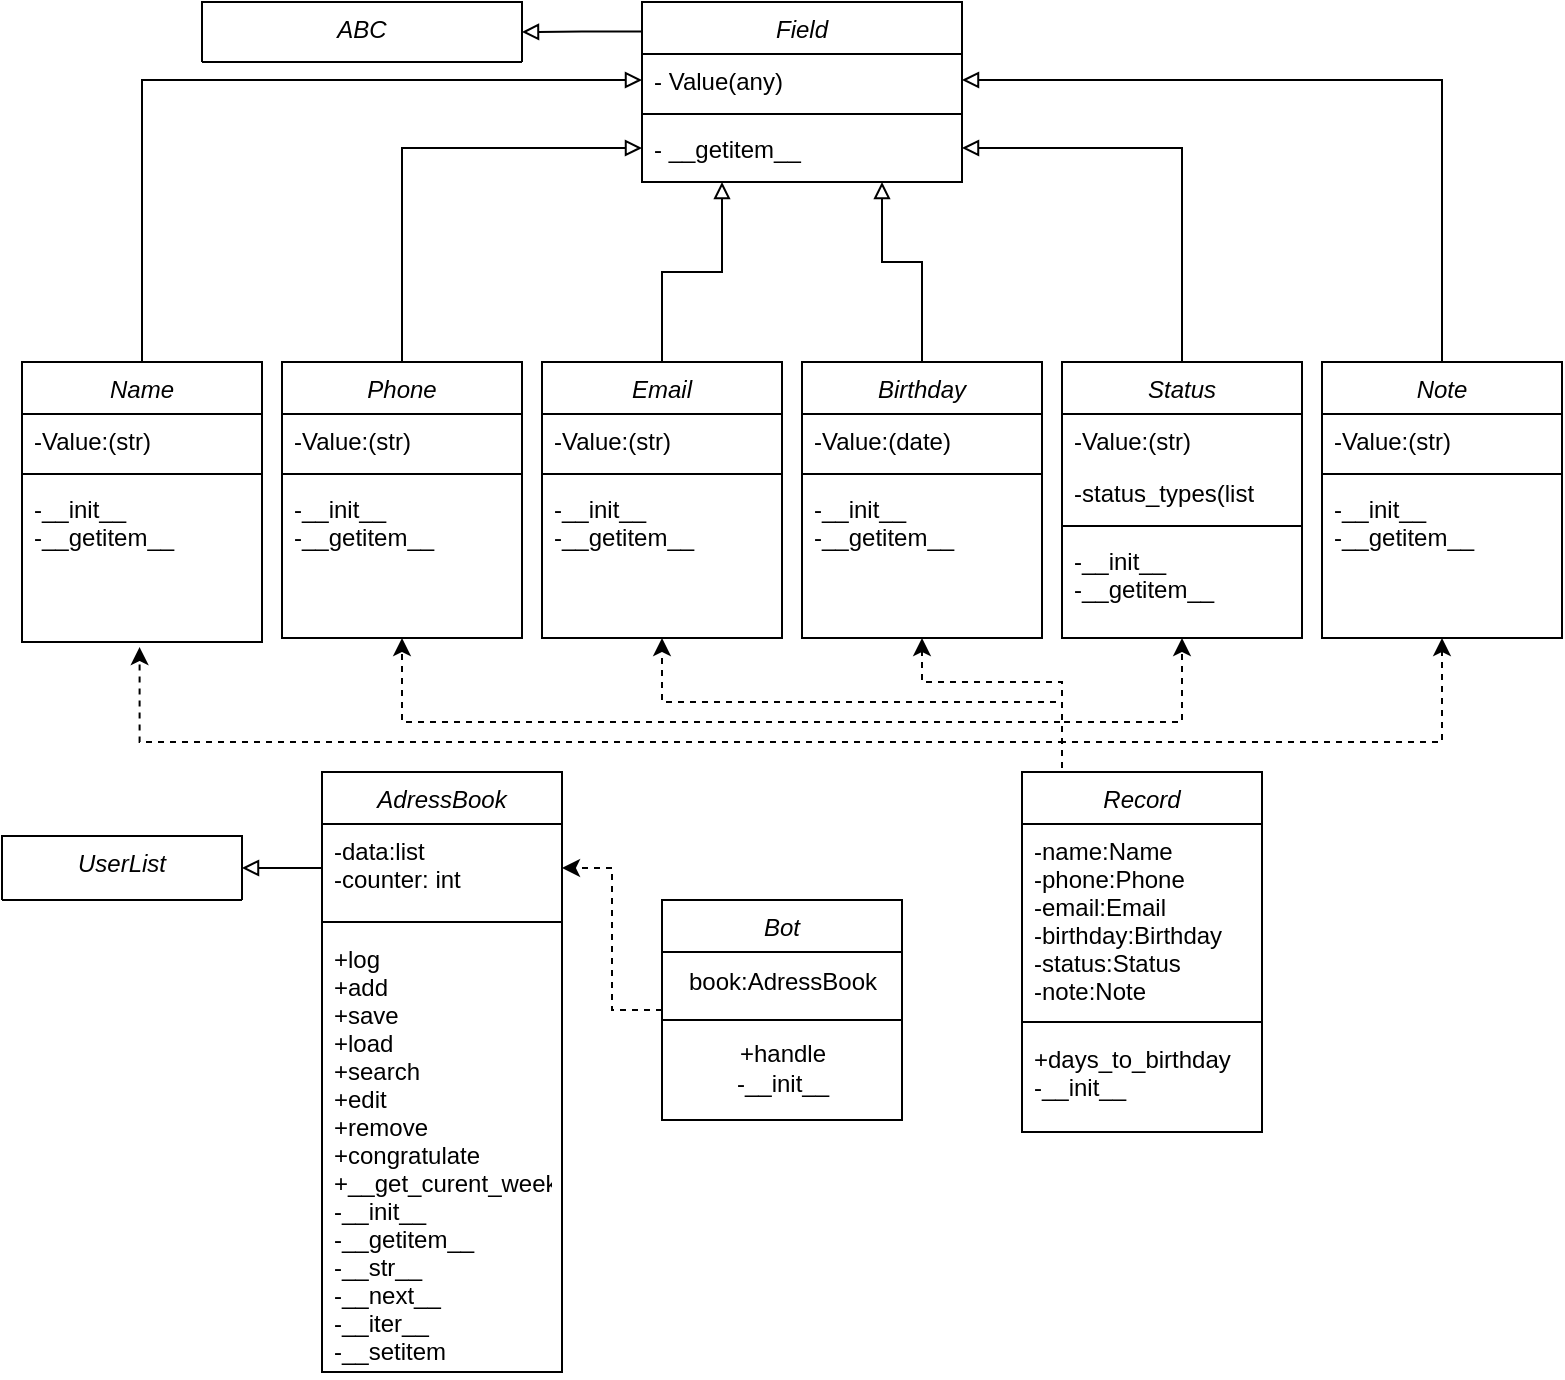 <mxfile version="24.5.4" type="github">
  <diagram id="C5RBs43oDa-KdzZeNtuy" name="Page-1">
    <mxGraphModel dx="1235" dy="665" grid="1" gridSize="10" guides="1" tooltips="1" connect="1" arrows="1" fold="1" page="1" pageScale="1" pageWidth="827" pageHeight="1169" math="0" shadow="0">
      <root>
        <mxCell id="WIyWlLk6GJQsqaUBKTNV-0" />
        <mxCell id="WIyWlLk6GJQsqaUBKTNV-1" parent="WIyWlLk6GJQsqaUBKTNV-0" />
        <mxCell id="SjRsKsdpvYWypGudX9FK-84" style="edgeStyle=orthogonalEdgeStyle;rounded=0;orthogonalLoop=1;jettySize=auto;html=1;endArrow=block;endFill=0;exitX=0.006;exitY=0.164;exitDx=0;exitDy=0;exitPerimeter=0;" edge="1" parent="WIyWlLk6GJQsqaUBKTNV-1" source="zkfFHV4jXpPFQw0GAbJ--0" target="SjRsKsdpvYWypGudX9FK-80">
          <mxGeometry relative="1" as="geometry">
            <mxPoint x="300" y="40" as="targetPoint" />
          </mxGeometry>
        </mxCell>
        <mxCell id="zkfFHV4jXpPFQw0GAbJ--0" value="Field" style="swimlane;fontStyle=2;align=center;verticalAlign=top;childLayout=stackLayout;horizontal=1;startSize=26;horizontalStack=0;resizeParent=1;resizeLast=0;collapsible=1;marginBottom=0;rounded=0;shadow=0;strokeWidth=1;" parent="WIyWlLk6GJQsqaUBKTNV-1" vertex="1">
          <mxGeometry x="350" y="20" width="160" height="90" as="geometry">
            <mxRectangle x="230" y="140" width="160" height="26" as="alternateBounds" />
          </mxGeometry>
        </mxCell>
        <mxCell id="zkfFHV4jXpPFQw0GAbJ--3" value="- Value(any)" style="text;align=left;verticalAlign=top;spacingLeft=4;spacingRight=4;overflow=hidden;rotatable=0;points=[[0,0.5],[1,0.5]];portConstraint=eastwest;rounded=0;shadow=0;html=0;" parent="zkfFHV4jXpPFQw0GAbJ--0" vertex="1">
          <mxGeometry y="26" width="160" height="26" as="geometry" />
        </mxCell>
        <mxCell id="zkfFHV4jXpPFQw0GAbJ--4" value="" style="line;html=1;strokeWidth=1;align=left;verticalAlign=middle;spacingTop=-1;spacingLeft=3;spacingRight=3;rotatable=0;labelPosition=right;points=[];portConstraint=eastwest;" parent="zkfFHV4jXpPFQw0GAbJ--0" vertex="1">
          <mxGeometry y="52" width="160" height="8" as="geometry" />
        </mxCell>
        <mxCell id="zkfFHV4jXpPFQw0GAbJ--5" value="- __getitem__" style="text;align=left;verticalAlign=top;spacingLeft=4;spacingRight=4;overflow=hidden;rotatable=0;points=[[0,0.5],[1,0.5]];portConstraint=eastwest;" parent="zkfFHV4jXpPFQw0GAbJ--0" vertex="1">
          <mxGeometry y="60" width="160" height="26" as="geometry" />
        </mxCell>
        <mxCell id="SjRsKsdpvYWypGudX9FK-38" style="edgeStyle=orthogonalEdgeStyle;rounded=0;orthogonalLoop=1;jettySize=auto;html=1;entryX=0;entryY=0.5;entryDx=0;entryDy=0;endArrow=block;endFill=0;" edge="1" parent="WIyWlLk6GJQsqaUBKTNV-1" source="SjRsKsdpvYWypGudX9FK-2" target="zkfFHV4jXpPFQw0GAbJ--3">
          <mxGeometry relative="1" as="geometry" />
        </mxCell>
        <mxCell id="SjRsKsdpvYWypGudX9FK-2" value="Name" style="swimlane;fontStyle=2;align=center;verticalAlign=top;childLayout=stackLayout;horizontal=1;startSize=26;horizontalStack=0;resizeParent=1;resizeLast=0;collapsible=1;marginBottom=0;rounded=0;shadow=0;strokeWidth=1;" vertex="1" parent="WIyWlLk6GJQsqaUBKTNV-1">
          <mxGeometry x="40" y="200" width="120" height="140" as="geometry">
            <mxRectangle x="230" y="140" width="160" height="26" as="alternateBounds" />
          </mxGeometry>
        </mxCell>
        <mxCell id="SjRsKsdpvYWypGudX9FK-3" value="-Value:(str)" style="text;align=left;verticalAlign=top;spacingLeft=4;spacingRight=4;overflow=hidden;rotatable=0;points=[[0,0.5],[1,0.5]];portConstraint=eastwest;" vertex="1" parent="SjRsKsdpvYWypGudX9FK-2">
          <mxGeometry y="26" width="120" height="26" as="geometry" />
        </mxCell>
        <mxCell id="SjRsKsdpvYWypGudX9FK-6" value="" style="line;html=1;strokeWidth=1;align=left;verticalAlign=middle;spacingTop=-1;spacingLeft=3;spacingRight=3;rotatable=0;labelPosition=right;points=[];portConstraint=eastwest;" vertex="1" parent="SjRsKsdpvYWypGudX9FK-2">
          <mxGeometry y="52" width="120" height="8" as="geometry" />
        </mxCell>
        <mxCell id="SjRsKsdpvYWypGudX9FK-7" value="-__init__&#xa;-__getitem__" style="text;align=left;verticalAlign=top;spacingLeft=4;spacingRight=4;overflow=hidden;rotatable=0;points=[[0,0.5],[1,0.5]];portConstraint=eastwest;" vertex="1" parent="SjRsKsdpvYWypGudX9FK-2">
          <mxGeometry y="60" width="120" height="80" as="geometry" />
        </mxCell>
        <mxCell id="SjRsKsdpvYWypGudX9FK-37" style="edgeStyle=orthogonalEdgeStyle;rounded=0;orthogonalLoop=1;jettySize=auto;html=1;exitX=0.5;exitY=0;exitDx=0;exitDy=0;entryX=0;entryY=0.5;entryDx=0;entryDy=0;endArrow=block;endFill=0;" edge="1" parent="WIyWlLk6GJQsqaUBKTNV-1" source="SjRsKsdpvYWypGudX9FK-8" target="zkfFHV4jXpPFQw0GAbJ--5">
          <mxGeometry relative="1" as="geometry" />
        </mxCell>
        <mxCell id="SjRsKsdpvYWypGudX9FK-8" value="Phone" style="swimlane;fontStyle=2;align=center;verticalAlign=top;childLayout=stackLayout;horizontal=1;startSize=26;horizontalStack=0;resizeParent=1;resizeLast=0;collapsible=1;marginBottom=0;rounded=0;shadow=0;strokeWidth=1;" vertex="1" parent="WIyWlLk6GJQsqaUBKTNV-1">
          <mxGeometry x="170" y="200" width="120" height="138" as="geometry">
            <mxRectangle x="230" y="140" width="160" height="26" as="alternateBounds" />
          </mxGeometry>
        </mxCell>
        <mxCell id="SjRsKsdpvYWypGudX9FK-10" value="-Value:(str)" style="text;align=left;verticalAlign=top;spacingLeft=4;spacingRight=4;overflow=hidden;rotatable=0;points=[[0,0.5],[1,0.5]];portConstraint=eastwest;rounded=0;shadow=0;html=0;" vertex="1" parent="SjRsKsdpvYWypGudX9FK-8">
          <mxGeometry y="26" width="120" height="26" as="geometry" />
        </mxCell>
        <mxCell id="SjRsKsdpvYWypGudX9FK-12" value="" style="line;html=1;strokeWidth=1;align=left;verticalAlign=middle;spacingTop=-1;spacingLeft=3;spacingRight=3;rotatable=0;labelPosition=right;points=[];portConstraint=eastwest;" vertex="1" parent="SjRsKsdpvYWypGudX9FK-8">
          <mxGeometry y="52" width="120" height="8" as="geometry" />
        </mxCell>
        <mxCell id="SjRsKsdpvYWypGudX9FK-51" value="-__init__&#xa;-__getitem__" style="text;align=left;verticalAlign=top;spacingLeft=4;spacingRight=4;overflow=hidden;rotatable=0;points=[[0,0.5],[1,0.5]];portConstraint=eastwest;" vertex="1" parent="SjRsKsdpvYWypGudX9FK-8">
          <mxGeometry y="60" width="120" height="50" as="geometry" />
        </mxCell>
        <mxCell id="SjRsKsdpvYWypGudX9FK-14" value="Email" style="swimlane;fontStyle=2;align=center;verticalAlign=top;childLayout=stackLayout;horizontal=1;startSize=26;horizontalStack=0;resizeParent=1;resizeLast=0;collapsible=1;marginBottom=0;rounded=0;shadow=0;strokeWidth=1;" vertex="1" parent="WIyWlLk6GJQsqaUBKTNV-1">
          <mxGeometry x="300" y="200" width="120" height="138" as="geometry">
            <mxRectangle x="230" y="140" width="160" height="26" as="alternateBounds" />
          </mxGeometry>
        </mxCell>
        <mxCell id="SjRsKsdpvYWypGudX9FK-16" value="-Value:(str)" style="text;align=left;verticalAlign=top;spacingLeft=4;spacingRight=4;overflow=hidden;rotatable=0;points=[[0,0.5],[1,0.5]];portConstraint=eastwest;rounded=0;shadow=0;html=0;" vertex="1" parent="SjRsKsdpvYWypGudX9FK-14">
          <mxGeometry y="26" width="120" height="26" as="geometry" />
        </mxCell>
        <mxCell id="SjRsKsdpvYWypGudX9FK-18" value="" style="line;html=1;strokeWidth=1;align=left;verticalAlign=middle;spacingTop=-1;spacingLeft=3;spacingRight=3;rotatable=0;labelPosition=right;points=[];portConstraint=eastwest;" vertex="1" parent="SjRsKsdpvYWypGudX9FK-14">
          <mxGeometry y="52" width="120" height="8" as="geometry" />
        </mxCell>
        <mxCell id="SjRsKsdpvYWypGudX9FK-52" value="-__init__&#xa;-__getitem__" style="text;align=left;verticalAlign=top;spacingLeft=4;spacingRight=4;overflow=hidden;rotatable=0;points=[[0,0.5],[1,0.5]];portConstraint=eastwest;" vertex="1" parent="SjRsKsdpvYWypGudX9FK-14">
          <mxGeometry y="60" width="120" height="50" as="geometry" />
        </mxCell>
        <mxCell id="SjRsKsdpvYWypGudX9FK-20" value="Birthday" style="swimlane;fontStyle=2;align=center;verticalAlign=top;childLayout=stackLayout;horizontal=1;startSize=26;horizontalStack=0;resizeParent=1;resizeLast=0;collapsible=1;marginBottom=0;rounded=0;shadow=0;strokeWidth=1;" vertex="1" parent="WIyWlLk6GJQsqaUBKTNV-1">
          <mxGeometry x="430" y="200" width="120" height="138" as="geometry">
            <mxRectangle x="230" y="140" width="160" height="26" as="alternateBounds" />
          </mxGeometry>
        </mxCell>
        <mxCell id="SjRsKsdpvYWypGudX9FK-21" value="-Value:(date)" style="text;align=left;verticalAlign=top;spacingLeft=4;spacingRight=4;overflow=hidden;rotatable=0;points=[[0,0.5],[1,0.5]];portConstraint=eastwest;" vertex="1" parent="SjRsKsdpvYWypGudX9FK-20">
          <mxGeometry y="26" width="120" height="26" as="geometry" />
        </mxCell>
        <mxCell id="SjRsKsdpvYWypGudX9FK-24" value="" style="line;html=1;strokeWidth=1;align=left;verticalAlign=middle;spacingTop=-1;spacingLeft=3;spacingRight=3;rotatable=0;labelPosition=right;points=[];portConstraint=eastwest;" vertex="1" parent="SjRsKsdpvYWypGudX9FK-20">
          <mxGeometry y="52" width="120" height="8" as="geometry" />
        </mxCell>
        <mxCell id="SjRsKsdpvYWypGudX9FK-53" value="-__init__&#xa;-__getitem__" style="text;align=left;verticalAlign=top;spacingLeft=4;spacingRight=4;overflow=hidden;rotatable=0;points=[[0,0.5],[1,0.5]];portConstraint=eastwest;" vertex="1" parent="SjRsKsdpvYWypGudX9FK-20">
          <mxGeometry y="60" width="120" height="50" as="geometry" />
        </mxCell>
        <mxCell id="SjRsKsdpvYWypGudX9FK-33" style="edgeStyle=orthogonalEdgeStyle;rounded=0;orthogonalLoop=1;jettySize=auto;html=1;exitX=0.5;exitY=0;exitDx=0;exitDy=0;endArrow=block;endFill=0;entryX=1;entryY=0.5;entryDx=0;entryDy=0;" edge="1" parent="WIyWlLk6GJQsqaUBKTNV-1" source="SjRsKsdpvYWypGudX9FK-26" target="zkfFHV4jXpPFQw0GAbJ--5">
          <mxGeometry relative="1" as="geometry">
            <mxPoint x="750" y="110" as="targetPoint" />
          </mxGeometry>
        </mxCell>
        <mxCell id="SjRsKsdpvYWypGudX9FK-26" value="Status" style="swimlane;fontStyle=2;align=center;verticalAlign=top;childLayout=stackLayout;horizontal=1;startSize=26;horizontalStack=0;resizeParent=1;resizeLast=0;collapsible=1;marginBottom=0;rounded=0;shadow=0;strokeWidth=1;" vertex="1" parent="WIyWlLk6GJQsqaUBKTNV-1">
          <mxGeometry x="560" y="200" width="120" height="138" as="geometry">
            <mxRectangle x="230" y="140" width="160" height="26" as="alternateBounds" />
          </mxGeometry>
        </mxCell>
        <mxCell id="SjRsKsdpvYWypGudX9FK-27" value="-Value:(str)" style="text;align=left;verticalAlign=top;spacingLeft=4;spacingRight=4;overflow=hidden;rotatable=0;points=[[0,0.5],[1,0.5]];portConstraint=eastwest;" vertex="1" parent="SjRsKsdpvYWypGudX9FK-26">
          <mxGeometry y="26" width="120" height="26" as="geometry" />
        </mxCell>
        <mxCell id="SjRsKsdpvYWypGudX9FK-28" value="-status_types(list" style="text;align=left;verticalAlign=top;spacingLeft=4;spacingRight=4;overflow=hidden;rotatable=0;points=[[0,0.5],[1,0.5]];portConstraint=eastwest;rounded=0;shadow=0;html=0;" vertex="1" parent="SjRsKsdpvYWypGudX9FK-26">
          <mxGeometry y="52" width="120" height="26" as="geometry" />
        </mxCell>
        <mxCell id="SjRsKsdpvYWypGudX9FK-30" value="" style="line;html=1;strokeWidth=1;align=left;verticalAlign=middle;spacingTop=-1;spacingLeft=3;spacingRight=3;rotatable=0;labelPosition=right;points=[];portConstraint=eastwest;" vertex="1" parent="SjRsKsdpvYWypGudX9FK-26">
          <mxGeometry y="78" width="120" height="8" as="geometry" />
        </mxCell>
        <mxCell id="SjRsKsdpvYWypGudX9FK-54" value="-__init__&#xa;-__getitem__" style="text;align=left;verticalAlign=top;spacingLeft=4;spacingRight=4;overflow=hidden;rotatable=0;points=[[0,0.5],[1,0.5]];portConstraint=eastwest;" vertex="1" parent="SjRsKsdpvYWypGudX9FK-26">
          <mxGeometry y="86" width="120" height="50" as="geometry" />
        </mxCell>
        <mxCell id="SjRsKsdpvYWypGudX9FK-48" style="edgeStyle=orthogonalEdgeStyle;rounded=0;orthogonalLoop=1;jettySize=auto;html=1;endArrow=block;endFill=0;entryX=1;entryY=0.5;entryDx=0;entryDy=0;" edge="1" parent="WIyWlLk6GJQsqaUBKTNV-1" source="SjRsKsdpvYWypGudX9FK-39" target="zkfFHV4jXpPFQw0GAbJ--3">
          <mxGeometry relative="1" as="geometry" />
        </mxCell>
        <mxCell id="SjRsKsdpvYWypGudX9FK-39" value="Note" style="swimlane;fontStyle=2;align=center;verticalAlign=top;childLayout=stackLayout;horizontal=1;startSize=26;horizontalStack=0;resizeParent=1;resizeLast=0;collapsible=1;marginBottom=0;rounded=0;shadow=0;strokeWidth=1;" vertex="1" parent="WIyWlLk6GJQsqaUBKTNV-1">
          <mxGeometry x="690" y="200" width="120" height="138" as="geometry">
            <mxRectangle x="230" y="140" width="160" height="26" as="alternateBounds" />
          </mxGeometry>
        </mxCell>
        <mxCell id="SjRsKsdpvYWypGudX9FK-40" value="-Value:(str)" style="text;align=left;verticalAlign=top;spacingLeft=4;spacingRight=4;overflow=hidden;rotatable=0;points=[[0,0.5],[1,0.5]];portConstraint=eastwest;" vertex="1" parent="SjRsKsdpvYWypGudX9FK-39">
          <mxGeometry y="26" width="120" height="26" as="geometry" />
        </mxCell>
        <mxCell id="SjRsKsdpvYWypGudX9FK-43" value="" style="line;html=1;strokeWidth=1;align=left;verticalAlign=middle;spacingTop=-1;spacingLeft=3;spacingRight=3;rotatable=0;labelPosition=right;points=[];portConstraint=eastwest;" vertex="1" parent="SjRsKsdpvYWypGudX9FK-39">
          <mxGeometry y="52" width="120" height="8" as="geometry" />
        </mxCell>
        <mxCell id="SjRsKsdpvYWypGudX9FK-55" value="-__init__&#xa;-__getitem__" style="text;align=left;verticalAlign=top;spacingLeft=4;spacingRight=4;overflow=hidden;rotatable=0;points=[[0,0.5],[1,0.5]];portConstraint=eastwest;" vertex="1" parent="SjRsKsdpvYWypGudX9FK-39">
          <mxGeometry y="60" width="120" height="50" as="geometry" />
        </mxCell>
        <mxCell id="SjRsKsdpvYWypGudX9FK-46" style="edgeStyle=orthogonalEdgeStyle;rounded=0;orthogonalLoop=1;jettySize=auto;html=1;entryX=0.75;entryY=1;entryDx=0;entryDy=0;endArrow=block;endFill=0;" edge="1" parent="WIyWlLk6GJQsqaUBKTNV-1" source="SjRsKsdpvYWypGudX9FK-20" target="zkfFHV4jXpPFQw0GAbJ--0">
          <mxGeometry relative="1" as="geometry">
            <Array as="points">
              <mxPoint x="490" y="150" />
              <mxPoint x="470" y="150" />
            </Array>
          </mxGeometry>
        </mxCell>
        <mxCell id="SjRsKsdpvYWypGudX9FK-47" style="edgeStyle=orthogonalEdgeStyle;rounded=0;orthogonalLoop=1;jettySize=auto;html=1;endArrow=block;endFill=0;entryX=0.25;entryY=1;entryDx=0;entryDy=0;" edge="1" parent="WIyWlLk6GJQsqaUBKTNV-1" source="SjRsKsdpvYWypGudX9FK-14" target="zkfFHV4jXpPFQw0GAbJ--0">
          <mxGeometry relative="1" as="geometry">
            <mxPoint x="410" y="150" as="targetPoint" />
          </mxGeometry>
        </mxCell>
        <mxCell id="SjRsKsdpvYWypGudX9FK-56" value="AdressBook" style="swimlane;fontStyle=2;align=center;verticalAlign=top;childLayout=stackLayout;horizontal=1;startSize=26;horizontalStack=0;resizeParent=1;resizeLast=0;collapsible=1;marginBottom=0;rounded=0;shadow=0;strokeWidth=1;" vertex="1" parent="WIyWlLk6GJQsqaUBKTNV-1">
          <mxGeometry x="190" y="405" width="120" height="300" as="geometry">
            <mxRectangle x="230" y="140" width="160" height="26" as="alternateBounds" />
          </mxGeometry>
        </mxCell>
        <mxCell id="SjRsKsdpvYWypGudX9FK-57" value="-data:list&#xa;-counter: int" style="text;align=left;verticalAlign=top;spacingLeft=4;spacingRight=4;overflow=hidden;rotatable=0;points=[[0,0.5],[1,0.5]];portConstraint=eastwest;rounded=0;shadow=0;html=0;" vertex="1" parent="SjRsKsdpvYWypGudX9FK-56">
          <mxGeometry y="26" width="120" height="44" as="geometry" />
        </mxCell>
        <mxCell id="SjRsKsdpvYWypGudX9FK-58" value="" style="line;html=1;strokeWidth=1;align=left;verticalAlign=middle;spacingTop=-1;spacingLeft=3;spacingRight=3;rotatable=0;labelPosition=right;points=[];portConstraint=eastwest;" vertex="1" parent="SjRsKsdpvYWypGudX9FK-56">
          <mxGeometry y="70" width="120" height="10" as="geometry" />
        </mxCell>
        <mxCell id="SjRsKsdpvYWypGudX9FK-59" value="+log&#xa;+add&#xa;+save&#xa;+load&#xa;+search&#xa;+edit&#xa;+remove&#xa;+congratulate&#xa;+__get_curent_week&#xa;-__init__&#xa;-__getitem__&#xa;-__str__&#xa;-__next__&#xa;-__iter__&#xa;-__setitem&#xa;" style="text;align=left;verticalAlign=top;spacingLeft=4;spacingRight=4;overflow=hidden;rotatable=0;points=[[0,0.5],[1,0.5]];portConstraint=eastwest;" vertex="1" parent="SjRsKsdpvYWypGudX9FK-56">
          <mxGeometry y="80" width="120" height="220" as="geometry" />
        </mxCell>
        <mxCell id="SjRsKsdpvYWypGudX9FK-60" value="UserList" style="swimlane;fontStyle=2;align=center;verticalAlign=top;childLayout=stackLayout;horizontal=1;startSize=50;horizontalStack=0;resizeParent=1;resizeLast=0;collapsible=1;marginBottom=0;rounded=0;shadow=0;strokeWidth=1;" vertex="1" parent="WIyWlLk6GJQsqaUBKTNV-1">
          <mxGeometry x="30" y="437" width="120" height="32" as="geometry">
            <mxRectangle x="230" y="140" width="160" height="26" as="alternateBounds" />
          </mxGeometry>
        </mxCell>
        <mxCell id="SjRsKsdpvYWypGudX9FK-66" style="edgeStyle=orthogonalEdgeStyle;rounded=0;orthogonalLoop=1;jettySize=auto;html=1;exitX=0;exitY=0.5;exitDx=0;exitDy=0;entryX=1;entryY=0.5;entryDx=0;entryDy=0;endArrow=block;endFill=0;" edge="1" parent="WIyWlLk6GJQsqaUBKTNV-1" source="SjRsKsdpvYWypGudX9FK-57" target="SjRsKsdpvYWypGudX9FK-60">
          <mxGeometry relative="1" as="geometry" />
        </mxCell>
        <mxCell id="SjRsKsdpvYWypGudX9FK-73" style="edgeStyle=orthogonalEdgeStyle;rounded=0;orthogonalLoop=1;jettySize=auto;html=1;exitX=0.5;exitY=0;exitDx=0;exitDy=0;entryX=0.5;entryY=1;entryDx=0;entryDy=0;dashed=1;" edge="1" parent="WIyWlLk6GJQsqaUBKTNV-1" source="SjRsKsdpvYWypGudX9FK-68" target="SjRsKsdpvYWypGudX9FK-8">
          <mxGeometry relative="1" as="geometry">
            <Array as="points">
              <mxPoint x="560" y="380" />
              <mxPoint x="230" y="380" />
            </Array>
          </mxGeometry>
        </mxCell>
        <mxCell id="SjRsKsdpvYWypGudX9FK-74" style="edgeStyle=orthogonalEdgeStyle;rounded=0;orthogonalLoop=1;jettySize=auto;html=1;exitX=0.5;exitY=0;exitDx=0;exitDy=0;entryX=0.5;entryY=1;entryDx=0;entryDy=0;dashed=1;" edge="1" parent="WIyWlLk6GJQsqaUBKTNV-1" source="SjRsKsdpvYWypGudX9FK-68" target="SjRsKsdpvYWypGudX9FK-14">
          <mxGeometry relative="1" as="geometry">
            <mxPoint x="560" y="350" as="targetPoint" />
            <Array as="points">
              <mxPoint x="560" y="370" />
              <mxPoint x="360" y="370" />
            </Array>
          </mxGeometry>
        </mxCell>
        <mxCell id="SjRsKsdpvYWypGudX9FK-75" style="edgeStyle=orthogonalEdgeStyle;rounded=0;orthogonalLoop=1;jettySize=auto;html=1;exitX=0.5;exitY=0;exitDx=0;exitDy=0;entryX=0.5;entryY=1;entryDx=0;entryDy=0;dashed=1;" edge="1" parent="WIyWlLk6GJQsqaUBKTNV-1" source="SjRsKsdpvYWypGudX9FK-68" target="SjRsKsdpvYWypGudX9FK-20">
          <mxGeometry relative="1" as="geometry">
            <Array as="points">
              <mxPoint x="560" y="360" />
              <mxPoint x="490" y="360" />
            </Array>
          </mxGeometry>
        </mxCell>
        <mxCell id="SjRsKsdpvYWypGudX9FK-77" style="edgeStyle=orthogonalEdgeStyle;rounded=0;orthogonalLoop=1;jettySize=auto;html=1;exitX=0.5;exitY=0;exitDx=0;exitDy=0;entryX=0.5;entryY=1;entryDx=0;entryDy=0;dashed=1;" edge="1" parent="WIyWlLk6GJQsqaUBKTNV-1" source="SjRsKsdpvYWypGudX9FK-68" target="SjRsKsdpvYWypGudX9FK-26">
          <mxGeometry relative="1" as="geometry">
            <Array as="points">
              <mxPoint x="560" y="380" />
              <mxPoint x="620" y="380" />
            </Array>
          </mxGeometry>
        </mxCell>
        <mxCell id="SjRsKsdpvYWypGudX9FK-78" style="edgeStyle=orthogonalEdgeStyle;rounded=0;orthogonalLoop=1;jettySize=auto;html=1;exitX=0.5;exitY=0;exitDx=0;exitDy=0;entryX=0.5;entryY=1;entryDx=0;entryDy=0;dashed=1;" edge="1" parent="WIyWlLk6GJQsqaUBKTNV-1" source="SjRsKsdpvYWypGudX9FK-68" target="SjRsKsdpvYWypGudX9FK-39">
          <mxGeometry relative="1" as="geometry">
            <Array as="points">
              <mxPoint x="560" y="390" />
              <mxPoint x="750" y="390" />
            </Array>
          </mxGeometry>
        </mxCell>
        <mxCell id="SjRsKsdpvYWypGudX9FK-68" value="Record" style="swimlane;fontStyle=2;align=center;verticalAlign=top;childLayout=stackLayout;horizontal=1;startSize=26;horizontalStack=0;resizeParent=1;resizeLast=0;collapsible=1;marginBottom=0;rounded=0;shadow=0;strokeWidth=1;" vertex="1" parent="WIyWlLk6GJQsqaUBKTNV-1">
          <mxGeometry x="540" y="405" width="120" height="180" as="geometry">
            <mxRectangle x="230" y="140" width="160" height="26" as="alternateBounds" />
          </mxGeometry>
        </mxCell>
        <mxCell id="SjRsKsdpvYWypGudX9FK-69" value="-name:Name&#xa;-phone:Phone&#xa;-email:Email&#xa;-birthday:Birthday&#xa;-status:Status&#xa;-note:Note" style="text;align=left;verticalAlign=top;spacingLeft=4;spacingRight=4;overflow=hidden;rotatable=0;points=[[0,0.5],[1,0.5]];portConstraint=eastwest;" vertex="1" parent="SjRsKsdpvYWypGudX9FK-68">
          <mxGeometry y="26" width="120" height="94" as="geometry" />
        </mxCell>
        <mxCell id="SjRsKsdpvYWypGudX9FK-70" value="" style="line;html=1;strokeWidth=1;align=left;verticalAlign=middle;spacingTop=-1;spacingLeft=3;spacingRight=3;rotatable=0;labelPosition=right;points=[];portConstraint=eastwest;" vertex="1" parent="SjRsKsdpvYWypGudX9FK-68">
          <mxGeometry y="120" width="120" height="10" as="geometry" />
        </mxCell>
        <mxCell id="SjRsKsdpvYWypGudX9FK-71" value="+days_to_birthday&#xa;-__init__&#xa;" style="text;align=left;verticalAlign=top;spacingLeft=4;spacingRight=4;overflow=hidden;rotatable=0;points=[[0,0.5],[1,0.5]];portConstraint=eastwest;" vertex="1" parent="SjRsKsdpvYWypGudX9FK-68">
          <mxGeometry y="130" width="120" height="50" as="geometry" />
        </mxCell>
        <mxCell id="SjRsKsdpvYWypGudX9FK-72" style="edgeStyle=orthogonalEdgeStyle;rounded=0;orthogonalLoop=1;jettySize=auto;html=1;exitX=0.5;exitY=0;exitDx=0;exitDy=0;entryX=0.49;entryY=1.032;entryDx=0;entryDy=0;entryPerimeter=0;dashed=1;" edge="1" parent="WIyWlLk6GJQsqaUBKTNV-1" source="SjRsKsdpvYWypGudX9FK-68" target="SjRsKsdpvYWypGudX9FK-7">
          <mxGeometry relative="1" as="geometry">
            <Array as="points">
              <mxPoint x="560" y="390" />
              <mxPoint x="99" y="390" />
            </Array>
          </mxGeometry>
        </mxCell>
        <mxCell id="SjRsKsdpvYWypGudX9FK-80" value="ABC" style="swimlane;fontStyle=2;align=center;verticalAlign=top;childLayout=stackLayout;horizontal=1;startSize=80;horizontalStack=0;resizeParent=1;resizeLast=0;collapsible=1;marginBottom=0;rounded=0;shadow=0;strokeWidth=1;" vertex="1" parent="WIyWlLk6GJQsqaUBKTNV-1">
          <mxGeometry x="130" y="20" width="160" height="30" as="geometry">
            <mxRectangle x="230" y="140" width="160" height="26" as="alternateBounds" />
          </mxGeometry>
        </mxCell>
        <mxCell id="SjRsKsdpvYWypGudX9FK-91" style="edgeStyle=orthogonalEdgeStyle;rounded=0;orthogonalLoop=1;jettySize=auto;html=1;entryX=1;entryY=0.5;entryDx=0;entryDy=0;dashed=1;" edge="1" parent="WIyWlLk6GJQsqaUBKTNV-1" source="SjRsKsdpvYWypGudX9FK-85" target="SjRsKsdpvYWypGudX9FK-57">
          <mxGeometry relative="1" as="geometry" />
        </mxCell>
        <mxCell id="SjRsKsdpvYWypGudX9FK-85" value="Bot" style="swimlane;fontStyle=2;align=center;verticalAlign=top;childLayout=stackLayout;horizontal=1;startSize=26;horizontalStack=0;resizeParent=1;resizeLast=0;collapsible=1;marginBottom=0;rounded=0;shadow=0;strokeWidth=1;" vertex="1" parent="WIyWlLk6GJQsqaUBKTNV-1">
          <mxGeometry x="360" y="469" width="120" height="110" as="geometry">
            <mxRectangle x="230" y="140" width="160" height="26" as="alternateBounds" />
          </mxGeometry>
        </mxCell>
        <mxCell id="SjRsKsdpvYWypGudX9FK-87" value="book:AdressBook" style="text;html=1;align=center;verticalAlign=middle;resizable=0;points=[];autosize=1;strokeColor=none;fillColor=none;" vertex="1" parent="SjRsKsdpvYWypGudX9FK-85">
          <mxGeometry y="26" width="120" height="30" as="geometry" />
        </mxCell>
        <mxCell id="SjRsKsdpvYWypGudX9FK-88" value="" style="line;html=1;strokeWidth=1;align=left;verticalAlign=middle;spacingTop=-1;spacingLeft=3;spacingRight=3;rotatable=0;labelPosition=right;points=[];portConstraint=eastwest;" vertex="1" parent="SjRsKsdpvYWypGudX9FK-85">
          <mxGeometry y="56" width="120" height="8" as="geometry" />
        </mxCell>
        <mxCell id="SjRsKsdpvYWypGudX9FK-89" value="+handle&lt;div&gt;-__init__&lt;/div&gt;" style="text;html=1;align=center;verticalAlign=middle;resizable=0;points=[];autosize=1;strokeColor=none;fillColor=none;" vertex="1" parent="SjRsKsdpvYWypGudX9FK-85">
          <mxGeometry y="64" width="120" height="40" as="geometry" />
        </mxCell>
      </root>
    </mxGraphModel>
  </diagram>
</mxfile>
